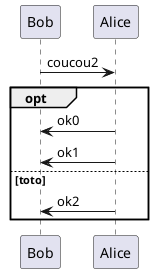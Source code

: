 {
  "sha1": "1eb3xkibzt115jwa3rabjt9oksunfo0",
  "insertion": {
    "when": "2024-05-30T20:48:19.658Z",
    "user": "plantuml@gmail.com"
  }
}
@startuml
Bob->Alice: coucou2
opt
Alice->Bob: ok0
Alice->Bob: ok1
else toto
Alice->Bob: ok2
end
@enduml
